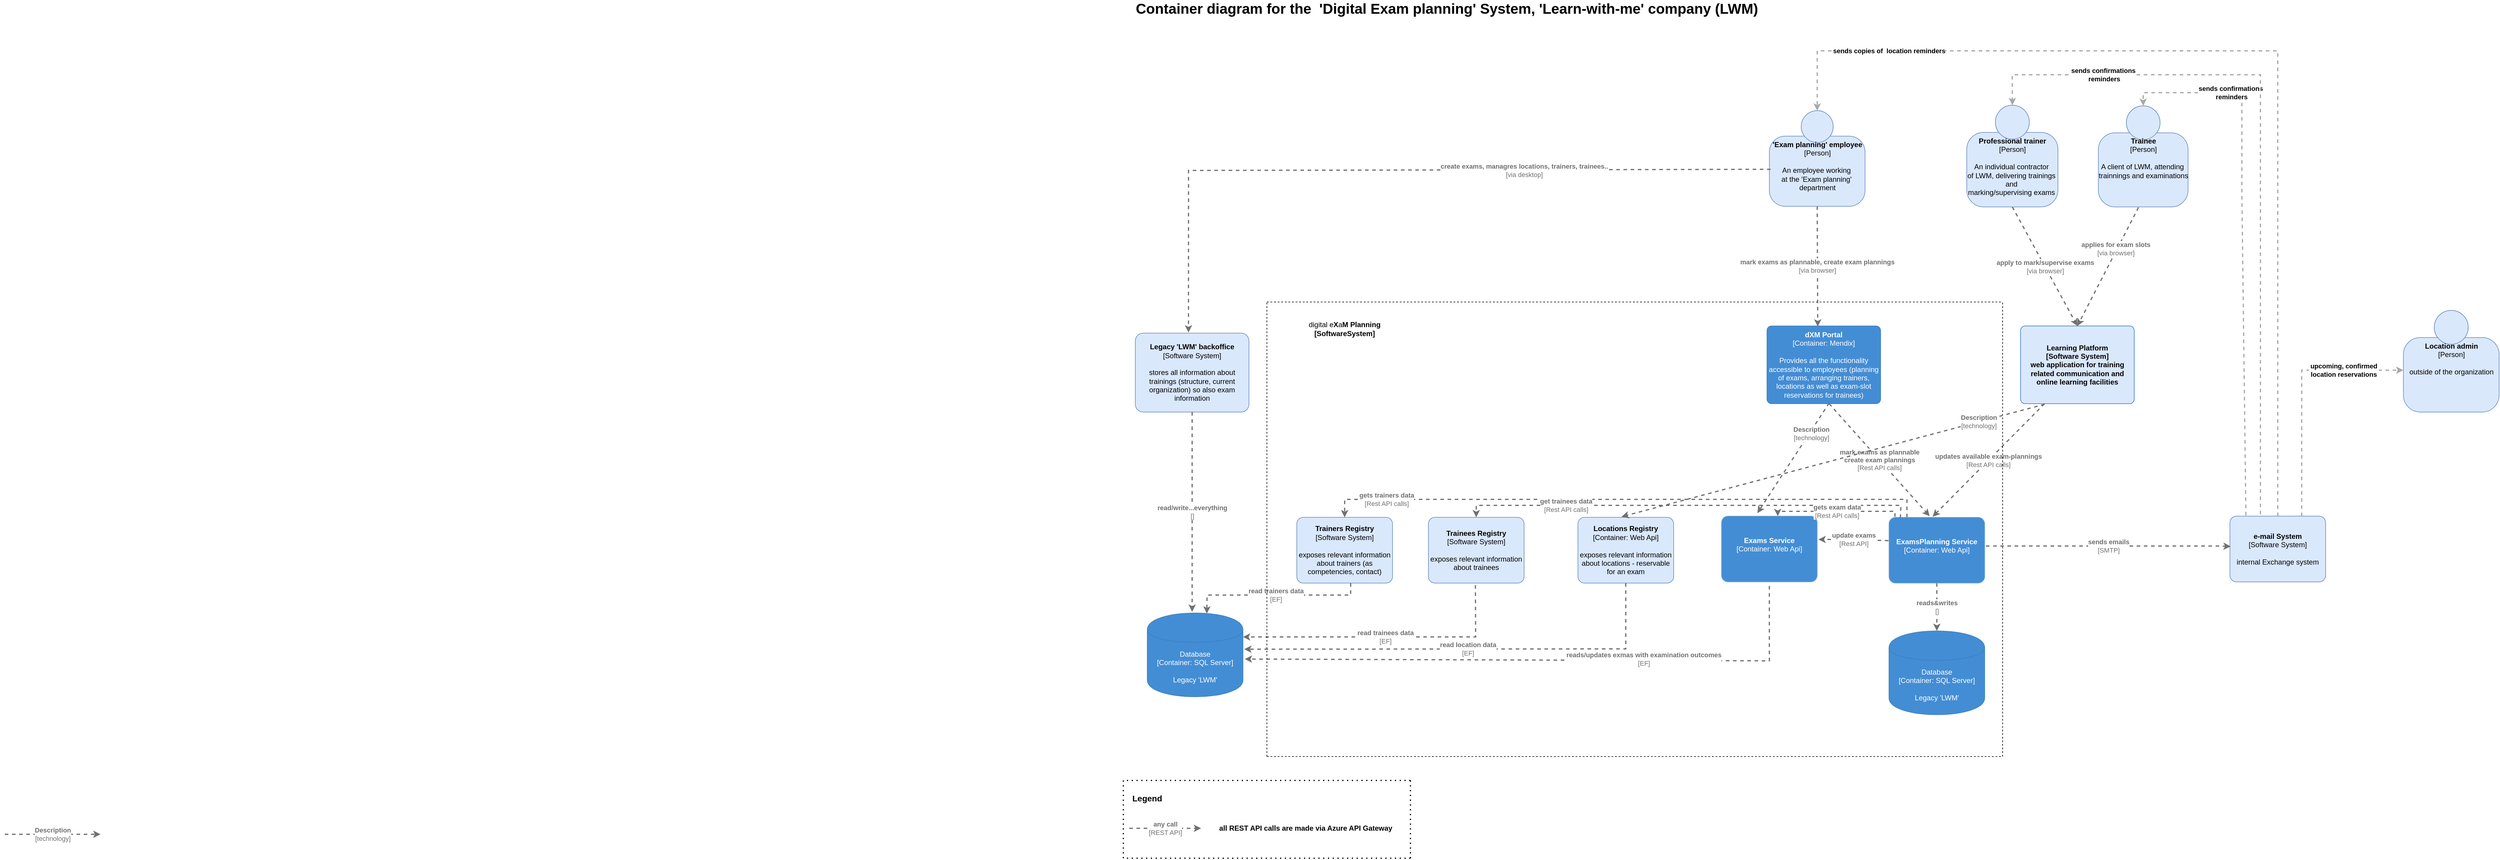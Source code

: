 <mxfile version="13.5.6" type="github">
  <diagram id="mx5xO8MXj_wtuOzBioYk" name="Page-1">
    <mxGraphModel dx="5557" dy="1965" grid="1" gridSize="10" guides="1" tooltips="1" connect="1" arrows="1" fold="1" page="1" pageScale="1" pageWidth="827" pageHeight="1169" math="0" shadow="0">
      <root>
        <mxCell id="0" />
        <mxCell id="1" parent="0" />
        <mxCell id="bMi5j8niDINSL1hWA75Q-1" value="&lt;b&gt;&#39;Exam planning&#39; employee&lt;/b&gt;&lt;div&gt;[Person]&lt;/div&gt;&lt;br&gt;&lt;div&gt;An employee working&amp;nbsp;&lt;/div&gt;&lt;div&gt;at the &#39;Exam planning&#39;&amp;nbsp;&lt;/div&gt;&lt;div&gt;department&lt;/div&gt;" style="html=1;dashed=0;whitespace=wrap;fillColor=#DAE8FC;strokeColor=#6C8EBF;shape=mxgraph.c4.person;align=center;points=[[0.5,0,0],[1,0.5,0],[1,0.75,0],[0.75,1,0],[0.5,1,0],[0.25,1,0],[0,0.75,0],[0,0.5,0]];verticalAlign=top;" parent="1" vertex="1">
          <mxGeometry x="-540" y="-960" width="160" height="160" as="geometry" />
        </mxCell>
        <mxCell id="KyEjvWDegDpbveLdocbA-1" value="&lt;b style=&quot;font-size: 24px&quot;&gt;&lt;font face=&quot;Helvetica&quot; style=&quot;font-size: 24px&quot;&gt;Container diagram for the&amp;nbsp; &#39;Digital Exam planning&#39; System, &lt;font style=&quot;font-size: 24px&quot;&gt;&#39;Learn-with-me&#39; company (LWM)&lt;/font&gt;&lt;/font&gt;&lt;/b&gt;" style="text;html=1;strokeColor=none;fillColor=none;align=center;verticalAlign=middle;whiteSpace=wrap;rounded=0;fontFamily=Verdana;" parent="1" vertex="1">
          <mxGeometry x="-1654" y="-1140" width="1150" height="20" as="geometry" />
        </mxCell>
        <mxCell id="KyEjvWDegDpbveLdocbA-2" value="&lt;b&gt;Professional trainer&lt;/b&gt;&lt;br&gt;&lt;div&gt;[Person]&lt;/div&gt;&lt;br&gt;&lt;div&gt;An individual contractor&amp;nbsp;&lt;/div&gt;&lt;div&gt;of LWM, delivering trainings&amp;nbsp;&lt;/div&gt;&lt;div&gt;and&amp;nbsp;&lt;/div&gt;&lt;div&gt;marking/supervising exams&amp;nbsp;&lt;br&gt;&lt;/div&gt;&lt;div&gt;&lt;br&gt;&lt;/div&gt;" style="html=1;dashed=0;whitespace=wrap;fillColor=#DAE8FC;strokeColor=#6C8EBF;shape=mxgraph.c4.person;align=center;points=[[0.5,0,0],[1,0.5,0],[1,0.75,0],[0.75,1,0],[0.5,1,0],[0.25,1,0],[0,0.75,0],[0,0.5,0]];verticalAlign=top;" parent="1" vertex="1">
          <mxGeometry x="-210" y="-969" width="152.5" height="170" as="geometry" />
        </mxCell>
        <mxCell id="KyEjvWDegDpbveLdocbA-3" value="&lt;div&gt;&lt;b&gt;Trainee&lt;/b&gt;&lt;/div&gt;&lt;div&gt;[Person]&lt;/div&gt;&lt;div&gt;&lt;br&gt;&lt;/div&gt;&lt;div&gt;A client of LWM, attending&amp;nbsp;&lt;/div&gt;&lt;div&gt;trainnings and examinations&lt;/div&gt;" style="html=1;dashed=0;whitespace=wrap;fillColor=#DAE8FC;strokeColor=#6C8EBF;shape=mxgraph.c4.person;align=center;points=[[0.5,0,0],[1,0.5,0],[1,0.75,0],[0.75,1,0],[0.5,1,0],[0.25,1,0],[0,0.75,0],[0,0.5,0]];verticalAlign=top;" parent="1" vertex="1">
          <mxGeometry x="10" y="-968" width="150" height="169" as="geometry" />
        </mxCell>
        <mxCell id="1jzdavhGLnp2UJtIogLx-1" value="&lt;b&gt;Legacy &#39;LWM&#39; backoffice&lt;/b&gt;&lt;div&gt;[Software System]&lt;/div&gt;&lt;br&gt;&lt;div&gt;stores all information about trainings (structure, current organization) so also exam information&lt;/div&gt;" style="rounded=1;whiteSpace=wrap;html=1;labelBackgroundColor=none;fillColor=#dae8fc;fontColor=#000000;align=center;arcSize=10;strokeColor=#6c8ebf;points=[[0.25,0,0],[0.5,0,0],[0.75,0,0],[1,0.25,0],[1,0.5,0],[1,0.75,0],[0.75,1,0],[0.5,1,0],[0.25,1,0],[0,0.75,0],[0,0.5,0],[0,0.25,0]];" parent="1" vertex="1">
          <mxGeometry x="-1600" y="-588" width="190" height="132" as="geometry" />
        </mxCell>
        <mxCell id="1jzdavhGLnp2UJtIogLx-2" value="&lt;b&gt;e-mail System&lt;/b&gt;&lt;div&gt;[Software System]&lt;/div&gt;&lt;br&gt;&lt;div&gt;internal Exchange system&lt;/div&gt;" style="rounded=1;whiteSpace=wrap;html=1;labelBackgroundColor=none;fillColor=#dae8fc;fontColor=#000000;align=center;arcSize=10;strokeColor=#6c8ebf;points=[[0.25,0,0],[0.5,0,0],[0.75,0,0],[1,0.25,0],[1,0.5,0],[1,0.75,0],[0.75,1,0],[0.5,1,0],[0.25,1,0],[0,0.75,0],[0,0.5,0],[0,0.25,0]];" parent="1" vertex="1">
          <mxGeometry x="230" y="-282" width="160" height="110.0" as="geometry" />
        </mxCell>
        <mxCell id="1jzdavhGLnp2UJtIogLx-5" value="&lt;b&gt;Trainers Registry&lt;/b&gt;&lt;br&gt;&lt;div&gt;[Software System]&lt;/div&gt;&lt;br&gt;&lt;div&gt;exposes relevant information about trainers (as competencies, contact)&lt;/div&gt;" style="rounded=1;whiteSpace=wrap;html=1;labelBackgroundColor=none;fillColor=#dae8fc;fontColor=#000000;align=center;arcSize=10;strokeColor=#6c8ebf;points=[[0.25,0,0],[0.5,0,0],[0.75,0,0],[1,0.25,0],[1,0.5,0],[1,0.75,0],[0.75,1,0],[0.5,1,0],[0.25,1,0],[0,0.75,0],[0,0.5,0],[0,0.25,0]];" parent="1" vertex="1">
          <mxGeometry x="-1330" y="-280" width="160" height="110.0" as="geometry" />
        </mxCell>
        <mxCell id="1jzdavhGLnp2UJtIogLx-6" value="&lt;b&gt;Trainees Registry&lt;/b&gt;&lt;br&gt;&lt;div&gt;[Software System]&lt;/div&gt;&lt;br&gt;&lt;div&gt;exposes relevant information about trainees&lt;/div&gt;" style="rounded=1;whiteSpace=wrap;html=1;labelBackgroundColor=none;fillColor=#dae8fc;fontColor=#000000;align=center;arcSize=10;strokeColor=#6c8ebf;points=[[0.25,0,0],[0.5,0,0],[0.75,0,0],[1,0.25,0],[1,0.5,0],[1,0.75,0],[0.75,1,0],[0.5,1,0],[0.25,1,0],[0,0.75,0],[0,0.5,0],[0,0.25,0]];" parent="1" vertex="1">
          <mxGeometry x="-1110" y="-280" width="160" height="110.0" as="geometry" />
        </mxCell>
        <mxCell id="1jzdavhGLnp2UJtIogLx-10" value="&lt;b&gt;Locations Registry&lt;/b&gt;&lt;br&gt;&lt;div&gt;[Container: Web Api]&lt;/div&gt;&lt;br&gt;&lt;div&gt;exposes relevant information about locations - reservable for an exam&lt;/div&gt;" style="rounded=1;whiteSpace=wrap;html=1;labelBackgroundColor=none;fillColor=#dae8fc;fontColor=#000000;align=center;arcSize=10;strokeColor=#6c8ebf;points=[[0.25,0,0],[0.5,0,0],[0.75,0,0],[1,0.25,0],[1,0.5,0],[1,0.75,0],[0.75,1,0],[0.5,1,0],[0.25,1,0],[0,0.75,0],[0,0.5,0],[0,0.25,0]];" parent="1" vertex="1">
          <mxGeometry x="-860" y="-280" width="160" height="110.0" as="geometry" />
        </mxCell>
        <mxCell id="1jzdavhGLnp2UJtIogLx-13" value="&lt;div style=&quot;text-align: left&quot;&gt;&lt;div style=&quot;text-align: center&quot;&gt;&lt;b&gt;sends confirmations&lt;/b&gt;&lt;/div&gt;&lt;div style=&quot;text-align: center&quot;&gt;&lt;b&gt;&amp;nbsp;reminders&lt;/b&gt;&lt;/div&gt;&lt;/div&gt;" style="edgeStyle=none;rounded=0;html=1;jettySize=auto;orthogonalLoop=1;strokeColor=#A8A8A8;strokeWidth=2;fontColor=#000000;jumpStyle=none;dashed=1;entryX=0.5;entryY=0;entryDx=0;entryDy=0;entryPerimeter=0;exitX=0.167;exitY=-0.012;exitDx=0;exitDy=0;exitPerimeter=0;" parent="1" source="1jzdavhGLnp2UJtIogLx-2" target="KyEjvWDegDpbveLdocbA-3" edge="1">
          <mxGeometry x="0.625" width="200" relative="1" as="geometry">
            <mxPoint x="240" y="-582" as="sourcePoint" />
            <mxPoint x="-20" y="-990" as="targetPoint" />
            <Array as="points">
              <mxPoint x="250" y="-820" />
              <mxPoint x="250" y="-990" />
              <mxPoint x="85" y="-990" />
            </Array>
            <mxPoint as="offset" />
          </mxGeometry>
        </mxCell>
        <mxCell id="1jzdavhGLnp2UJtIogLx-14" value="&lt;div style=&quot;text-align: left&quot;&gt;&lt;div style=&quot;text-align: center&quot;&gt;&lt;b&gt;sends confirmations&lt;/b&gt;&lt;/div&gt;&lt;div style=&quot;text-align: center&quot;&gt;&lt;b&gt;&amp;nbsp;reminders&lt;/b&gt;&lt;/div&gt;&lt;/div&gt;" style="edgeStyle=none;rounded=0;html=1;jettySize=auto;orthogonalLoop=1;strokeColor=#A8A8A8;strokeWidth=2;fontColor=#000000;jumpStyle=none;dashed=1;entryX=0.5;entryY=0;entryDx=0;entryDy=0;entryPerimeter=0;" parent="1" target="KyEjvWDegDpbveLdocbA-2" edge="1">
          <mxGeometry x="0.663" width="200" relative="1" as="geometry">
            <mxPoint x="281" y="-285" as="sourcePoint" />
            <mxPoint x="-184" y="-970" as="targetPoint" />
            <Array as="points">
              <mxPoint x="281" y="-920" />
              <mxPoint x="281" y="-1000" />
              <mxPoint x="281" y="-1020" />
              <mxPoint x="-134" y="-1020" />
            </Array>
            <mxPoint as="offset" />
          </mxGeometry>
        </mxCell>
        <mxCell id="1jzdavhGLnp2UJtIogLx-15" value="&lt;div style=&quot;text-align: left&quot;&gt;&lt;div style=&quot;text-align: center&quot;&gt;&lt;b&gt;sends copies of&amp;nbsp; location reminders&lt;/b&gt;&lt;/div&gt;&lt;/div&gt;" style="edgeStyle=none;rounded=0;html=1;jettySize=auto;orthogonalLoop=1;strokeColor=#A8A8A8;strokeWidth=2;fontColor=#000000;jumpStyle=none;dashed=1;entryX=0.5;entryY=0;entryDx=0;entryDy=0;entryPerimeter=0;exitX=0.5;exitY=0;exitDx=0;exitDy=0;exitPerimeter=0;" parent="1" source="1jzdavhGLnp2UJtIogLx-2" target="bMi5j8niDINSL1hWA75Q-1" edge="1">
          <mxGeometry x="0.733" width="200" relative="1" as="geometry">
            <mxPoint x="310" y="-580" as="sourcePoint" />
            <mxPoint x="-460" y="-1060" as="targetPoint" />
            <Array as="points">
              <mxPoint x="310" y="-1060" />
              <mxPoint x="-460" y="-1060" />
            </Array>
            <mxPoint as="offset" />
          </mxGeometry>
        </mxCell>
        <mxCell id="1jzdavhGLnp2UJtIogLx-16" value="&lt;div&gt;&lt;b&gt;Location admin&lt;/b&gt;&lt;/div&gt;&lt;div&gt;[Person]&lt;/div&gt;&lt;div&gt;&lt;br&gt;&lt;/div&gt;&lt;div&gt;outside of the organization&lt;/div&gt;" style="html=1;dashed=0;whitespace=wrap;fillColor=#DAE8FC;strokeColor=#6C8EBF;shape=mxgraph.c4.person;align=center;points=[[0.5,0,0],[1,0.5,0],[1,0.75,0],[0.75,1,0],[0.5,1,0],[0.25,1,0],[0,0.75,0],[0,0.5,0]];verticalAlign=top;" parent="1" vertex="1">
          <mxGeometry x="520" y="-626" width="160" height="170" as="geometry" />
        </mxCell>
        <mxCell id="1jzdavhGLnp2UJtIogLx-17" value="&lt;div style=&quot;text-align: left&quot;&gt;&lt;div style=&quot;text-align: center&quot;&gt;&lt;b&gt;upcoming, confirmed&lt;/b&gt;&lt;/div&gt;&lt;div style=&quot;text-align: center&quot;&gt;&lt;b&gt;&amp;nbsp;location reservations&amp;nbsp;&lt;/b&gt;&lt;/div&gt;&lt;/div&gt;" style="edgeStyle=none;rounded=0;html=1;jettySize=auto;orthogonalLoop=1;strokeColor=#A8A8A8;strokeWidth=2;fontColor=#000000;jumpStyle=none;dashed=1;entryX=0;entryY=0.588;entryDx=0;entryDy=0;entryPerimeter=0;exitX=0.75;exitY=0;exitDx=0;exitDy=0;exitPerimeter=0;" parent="1" source="1jzdavhGLnp2UJtIogLx-2" target="1jzdavhGLnp2UJtIogLx-16" edge="1">
          <mxGeometry x="0.179" y="-70" width="200" relative="1" as="geometry">
            <mxPoint x="330" y="-530" as="sourcePoint" />
            <mxPoint x="519" y="-260" as="targetPoint" />
            <Array as="points">
              <mxPoint x="350" y="-526" />
            </Array>
            <mxPoint x="70" y="-70" as="offset" />
          </mxGeometry>
        </mxCell>
        <object label="&lt;span&gt;&lt;b&gt;dXM Portal&lt;/b&gt;&lt;/span&gt;&lt;div&gt;[Container:&amp;nbsp;&lt;span&gt;Mendix&lt;/span&gt;&lt;span&gt;]&lt;/span&gt;&lt;/div&gt;&lt;div&gt;&lt;br&gt;&lt;/div&gt;&lt;div&gt;Provides all the functionality accessible to employees (planning of exams, arranging trainers, locations as well as exam-slot reservations for trainees)&lt;/div&gt;" placeholders="1" c4Name="name" c4Type="Container" c4Technology="technology" c4Description="Description" id="Go8YwYGk3AqesZHH6PMc-3">
          <mxCell style="rounded=1;whiteSpace=wrap;html=1;labelBackgroundColor=none;fillColor=#438dd5;fontColor=#ffffff;align=center;arcSize=6;strokeColor=#3c7fc0;" parent="1" vertex="1">
            <mxGeometry x="-544" y="-600" width="190" height="130" as="geometry" />
            <C4Container as="c4" />
          </mxCell>
        </object>
        <object label="&lt;b style=&quot;color: rgb(0 , 0 , 0)&quot;&gt;Learning Platform&lt;br&gt;[Software System]&lt;br&gt;web application for training related communication and online learning facilities&lt;/b&gt;" placeholders="1" c4Name="name" c4Type="Container" c4Technology="technology" c4Description="Description" id="Go8YwYGk3AqesZHH6PMc-7">
          <mxCell style="rounded=1;whiteSpace=wrap;html=1;labelBackgroundColor=none;fillColor=#DAE8FC;fontColor=#ffffff;align=center;arcSize=6;strokeColor=#3c7fc0;" parent="1" vertex="1">
            <mxGeometry x="-120" y="-600" width="190" height="130" as="geometry" />
            <C4Container as="c4" />
          </mxCell>
        </object>
        <object placeholders="1" c4Name="Exams Service" c4Type="Container" c4Technology="Web Api" c4Description="" label="&lt;b&gt;%c4Name%&lt;/b&gt;&lt;div&gt;[%c4Type%: %c4Technology%]&lt;/div&gt;&lt;br&gt;&lt;div&gt;%c4Description%&lt;/div&gt;" id="Go8YwYGk3AqesZHH6PMc-13">
          <mxCell style="rounded=1;whiteSpace=wrap;html=1;labelBackgroundColor=none;fillColor=#438DD5;fontColor=#ffffff;align=center;arcSize=10;strokeColor=#78A8D8;metaEdit=1;metaData={&quot;c4Type&quot;:{&quot;editable&quot;:false}};points=[[0.25,0,0],[0.5,0,0],[0.75,0,0],[1,0.25,0],[1,0.5,0],[1,0.75,0],[0.75,1,0],[0.5,1,0],[0.25,1,0],[0,0.75,0],[0,0.5,0],[0,0.25,0]];" parent="1" vertex="1">
            <mxGeometry x="-620" y="-282" width="160" height="110.0" as="geometry" />
          </mxCell>
        </object>
        <object placeholders="1" c4Type="Database" c4Technology="SQL Server" c4Description="Legacy &#39;LWM&#39; " label="%c4Type%&lt;div&gt;[Container:&amp;nbsp;%c4Technology%]&lt;/div&gt;&lt;br&gt;&lt;div&gt;%c4Description%&lt;/div&gt;" id="Go8YwYGk3AqesZHH6PMc-14">
          <mxCell style="shape=cylinder;whiteSpace=wrap;html=1;boundedLbl=1;rounded=0;labelBackgroundColor=none;fillColor=#438DD5;fontSize=12;fontColor=#ffffff;align=center;strokeColor=#3C7FC0;metaEdit=1;points=[[0.5,0,0],[1,0.25,0],[1,0.5,0],[1,0.75,0],[0.5,1,0],[0,0.75,0],[0,0.5,0],[0,0.25,0]];metaData={&quot;c4Type&quot;:{&quot;editable&quot;:false}};" parent="1" vertex="1">
            <mxGeometry x="-1580" y="-120" width="160" height="140" as="geometry" />
          </mxCell>
        </object>
        <object placeholders="1" c4Type="Relationship" c4Technology="" c4Description="reads&amp;writes" label="&lt;div style=&quot;text-align: left&quot;&gt;&lt;div style=&quot;text-align: center&quot;&gt;&lt;b&gt;%c4Description%&lt;/b&gt;&lt;/div&gt;&lt;div style=&quot;text-align: center&quot;&gt;[%c4Technology%]&lt;/div&gt;&lt;/div&gt;" id="Go8YwYGk3AqesZHH6PMc-16">
          <mxCell style="edgeStyle=none;rounded=0;html=1;jettySize=auto;orthogonalLoop=1;strokeColor=#707070;strokeWidth=2;fontColor=#707070;jumpStyle=none;dashed=1;metaEdit=1;metaData={&quot;c4Type&quot;:{&quot;editable&quot;:false}};" parent="1" target="Go8YwYGk3AqesZHH6PMc-20" edge="1">
            <mxGeometry width="160" relative="1" as="geometry">
              <mxPoint x="-260" y="-170" as="sourcePoint" />
              <mxPoint x="-370" y="-94.737" as="targetPoint" />
            </mxGeometry>
          </mxCell>
        </object>
        <object placeholders="1" c4Type="Relationship" c4Technology="EF" c4Description="reads/updates exmas with examination outcomes" label="&lt;div style=&quot;text-align: left&quot;&gt;&lt;div style=&quot;text-align: center&quot;&gt;&lt;b&gt;%c4Description%&lt;/b&gt;&lt;/div&gt;&lt;div style=&quot;text-align: center&quot;&gt;[%c4Technology%]&lt;/div&gt;&lt;/div&gt;" id="Go8YwYGk3AqesZHH6PMc-17">
          <mxCell style="edgeStyle=none;rounded=0;html=1;jettySize=auto;orthogonalLoop=1;strokeColor=#707070;strokeWidth=2;fontColor=#707070;jumpStyle=none;dashed=1;metaEdit=1;metaData={&quot;c4Type&quot;:{&quot;editable&quot;:false}};entryX=1.019;entryY=0.55;entryDx=0;entryDy=0;entryPerimeter=0;" parent="1" target="Go8YwYGk3AqesZHH6PMc-14" edge="1">
            <mxGeometry x="-0.331" y="-2" width="160" relative="1" as="geometry">
              <mxPoint x="-540" y="-165.26" as="sourcePoint" />
              <mxPoint x="-650" y="-89.997" as="targetPoint" />
              <Array as="points">
                <mxPoint x="-540" y="-40" />
              </Array>
              <mxPoint as="offset" />
            </mxGeometry>
          </mxCell>
        </object>
        <object placeholders="1" c4Name="ExamsPlanning Service" c4Type="Container" c4Technology="Web Api" c4Description="" label="&lt;b&gt;%c4Name%&lt;/b&gt;&lt;div&gt;[%c4Type%: %c4Technology%]&lt;/div&gt;&lt;br&gt;&lt;div&gt;%c4Description%&lt;/div&gt;" id="Go8YwYGk3AqesZHH6PMc-19">
          <mxCell style="rounded=1;whiteSpace=wrap;html=1;labelBackgroundColor=none;fillColor=#438DD5;fontColor=#ffffff;align=center;arcSize=10;strokeColor=#78A8D8;metaEdit=1;metaData={&quot;c4Type&quot;:{&quot;editable&quot;:false}};points=[[0.25,0,0],[0.5,0,0],[0.75,0,0],[1,0.25,0],[1,0.5,0],[1,0.75,0],[0.75,1,0],[0.5,1,0],[0.25,1,0],[0,0.75,0],[0,0.5,0],[0,0.25,0]];" parent="1" vertex="1">
            <mxGeometry x="-340" y="-280" width="160" height="110.0" as="geometry" />
          </mxCell>
        </object>
        <object placeholders="1" c4Type="Database" c4Technology="SQL Server" c4Description="Legacy &#39;LWM&#39; " label="%c4Type%&lt;div&gt;[Container:&amp;nbsp;%c4Technology%]&lt;/div&gt;&lt;br&gt;&lt;div&gt;%c4Description%&lt;/div&gt;" id="Go8YwYGk3AqesZHH6PMc-20">
          <mxCell style="shape=cylinder;whiteSpace=wrap;html=1;boundedLbl=1;rounded=0;labelBackgroundColor=none;fillColor=#438DD5;fontSize=12;fontColor=#ffffff;align=center;strokeColor=#3C7FC0;metaEdit=1;points=[[0.5,0,0],[1,0.25,0],[1,0.5,0],[1,0.75,0],[0.5,1,0],[0,0.75,0],[0,0.5,0],[0,0.25,0]];metaData={&quot;c4Type&quot;:{&quot;editable&quot;:false}};" parent="1" vertex="1">
            <mxGeometry x="-340" y="-90" width="160" height="140" as="geometry" />
          </mxCell>
        </object>
        <object placeholders="1" c4Type="Relationship" c4Technology="via browser" c4Description="apply to mark/supervise exams" label="&lt;div style=&quot;text-align: left&quot;&gt;&lt;div style=&quot;text-align: center&quot;&gt;&lt;b&gt;%c4Description%&lt;/b&gt;&lt;/div&gt;&lt;div style=&quot;text-align: center&quot;&gt;[%c4Technology%]&lt;/div&gt;&lt;/div&gt;" id="Go8YwYGk3AqesZHH6PMc-21">
          <mxCell style="edgeStyle=none;rounded=0;html=1;entryX=0.5;entryY=0;jettySize=auto;orthogonalLoop=1;strokeColor=#707070;strokeWidth=2;fontColor=#707070;jumpStyle=none;dashed=1;metaEdit=1;metaData={&quot;c4Type&quot;:{&quot;editable&quot;:false}};exitX=0.5;exitY=1;exitDx=0;exitDy=0;exitPerimeter=0;entryDx=0;entryDy=0;" parent="1" source="KyEjvWDegDpbveLdocbA-2" target="Go8YwYGk3AqesZHH6PMc-7" edge="1">
            <mxGeometry width="160" relative="1" as="geometry">
              <mxPoint x="-330" y="-680" as="sourcePoint" />
              <mxPoint x="-170" y="-680" as="targetPoint" />
            </mxGeometry>
          </mxCell>
        </object>
        <object placeholders="1" c4Type="Relationship" c4Technology="via browser" c4Description="applies for exam slots" label="&lt;div style=&quot;text-align: left&quot;&gt;&lt;div style=&quot;text-align: center&quot;&gt;&lt;b&gt;%c4Description%&lt;/b&gt;&lt;/div&gt;&lt;div style=&quot;text-align: center&quot;&gt;[%c4Technology%]&lt;/div&gt;&lt;/div&gt;" id="Go8YwYGk3AqesZHH6PMc-22">
          <mxCell style="edgeStyle=none;rounded=0;html=1;entryX=0.5;entryY=0;jettySize=auto;orthogonalLoop=1;strokeColor=#707070;strokeWidth=2;fontColor=#707070;jumpStyle=none;dashed=1;metaEdit=1;metaData={&quot;c4Type&quot;:{&quot;editable&quot;:false}};exitX=0.447;exitY=1.006;exitDx=0;exitDy=0;exitPerimeter=0;entryDx=0;entryDy=0;" parent="1" source="KyEjvWDegDpbveLdocbA-3" target="Go8YwYGk3AqesZHH6PMc-7" edge="1">
            <mxGeometry x="-0.3" y="-1" width="160" relative="1" as="geometry">
              <mxPoint x="-40" y="-710" as="sourcePoint" />
              <mxPoint x="120" y="-710" as="targetPoint" />
              <mxPoint x="-1" as="offset" />
            </mxGeometry>
          </mxCell>
        </object>
        <object placeholders="1" c4Type="Relationship" c4Technology="SMTP" c4Description="sends emails" label="&lt;div style=&quot;text-align: left&quot;&gt;&lt;div style=&quot;text-align: center&quot;&gt;&lt;b&gt;%c4Description%&lt;/b&gt;&lt;/div&gt;&lt;div style=&quot;text-align: center&quot;&gt;[%c4Technology%]&lt;/div&gt;&lt;/div&gt;" id="Go8YwYGk3AqesZHH6PMc-24">
          <mxCell style="edgeStyle=none;rounded=0;html=1;entryX=0.008;entryY=0.461;jettySize=auto;orthogonalLoop=1;strokeColor=#707070;strokeWidth=2;fontColor=#707070;jumpStyle=none;dashed=1;metaEdit=1;metaData={&quot;c4Type&quot;:{&quot;editable&quot;:false}};entryDx=0;entryDy=0;entryPerimeter=0;exitX=1.013;exitY=0.436;exitDx=0;exitDy=0;exitPerimeter=0;" parent="1" source="Go8YwYGk3AqesZHH6PMc-19" target="1jzdavhGLnp2UJtIogLx-2" edge="1">
            <mxGeometry width="160" relative="1" as="geometry">
              <mxPoint x="-210" y="-320" as="sourcePoint" />
              <mxPoint x="-50" y="-320" as="targetPoint" />
              <Array as="points">
                <mxPoint x="110" y="-232" />
                <mxPoint x="140" y="-232" />
                <mxPoint x="170" y="-232" />
                <mxPoint x="210" y="-232" />
              </Array>
            </mxGeometry>
          </mxCell>
        </object>
        <object placeholders="1" c4Type="Relationship" c4Technology="Rest API calls" c4Description="updates available exam-plannings" label="&lt;div style=&quot;text-align: left&quot;&gt;&lt;div style=&quot;text-align: center&quot;&gt;&lt;b&gt;%c4Description%&lt;/b&gt;&lt;/div&gt;&lt;div style=&quot;text-align: center&quot;&gt;[%c4Technology%]&lt;/div&gt;&lt;/div&gt;" id="Go8YwYGk3AqesZHH6PMc-25">
          <mxCell style="edgeStyle=none;rounded=0;html=1;entryX=0.456;entryY=-0.009;jettySize=auto;orthogonalLoop=1;strokeColor=#707070;strokeWidth=2;fontColor=#707070;jumpStyle=none;dashed=1;metaEdit=1;metaData={&quot;c4Type&quot;:{&quot;editable&quot;:false}};entryDx=0;entryDy=0;entryPerimeter=0;" parent="1" target="Go8YwYGk3AqesZHH6PMc-19" edge="1">
            <mxGeometry width="160" relative="1" as="geometry">
              <mxPoint x="-80" y="-470" as="sourcePoint" />
              <mxPoint x="80" y="-470" as="targetPoint" />
            </mxGeometry>
          </mxCell>
        </object>
        <object placeholders="1" c4Type="Relationship" c4Technology="Rest API calls" c4Description="mark exams as plannable&#xa;create exam plannings " label="&lt;div style=&quot;text-align: left&quot;&gt;&lt;div style=&quot;text-align: center&quot;&gt;&lt;b&gt;%c4Description%&lt;/b&gt;&lt;/div&gt;&lt;div style=&quot;text-align: center&quot;&gt;[%c4Technology%]&lt;/div&gt;&lt;/div&gt;" id="Go8YwYGk3AqesZHH6PMc-26">
          <mxCell style="edgeStyle=none;rounded=0;html=1;jettySize=auto;orthogonalLoop=1;strokeColor=#707070;strokeWidth=2;fontColor=#707070;jumpStyle=none;dashed=1;metaEdit=1;metaData={&quot;c4Type&quot;:{&quot;editable&quot;:false}};entryX=0.425;entryY=-0.018;entryDx=0;entryDy=0;entryPerimeter=0;exitX=0.547;exitY=1;exitDx=0;exitDy=0;exitPerimeter=0;" parent="1" source="Go8YwYGk3AqesZHH6PMc-3" target="Go8YwYGk3AqesZHH6PMc-19" edge="1">
            <mxGeometry width="160" relative="1" as="geometry">
              <mxPoint x="-445" y="-470" as="sourcePoint" />
              <mxPoint x="-445" y="-310" as="targetPoint" />
              <Array as="points" />
            </mxGeometry>
          </mxCell>
        </object>
        <object placeholders="1" c4Type="Relationship" c4Technology="Rest API" c4Description="update exams " label="&lt;div style=&quot;text-align: left&quot;&gt;&lt;div style=&quot;text-align: center&quot;&gt;&lt;b&gt;%c4Description%&lt;/b&gt;&lt;/div&gt;&lt;div style=&quot;text-align: center&quot;&gt;[%c4Technology%]&lt;/div&gt;&lt;/div&gt;" id="Go8YwYGk3AqesZHH6PMc-32">
          <mxCell style="edgeStyle=none;rounded=0;html=1;entryX=1.013;entryY=0.355;jettySize=auto;orthogonalLoop=1;strokeColor=#707070;strokeWidth=2;fontColor=#707070;jumpStyle=none;dashed=1;metaEdit=1;metaData={&quot;c4Type&quot;:{&quot;editable&quot;:false}};exitX=-0.006;exitY=0.355;exitDx=0;exitDy=0;exitPerimeter=0;entryDx=0;entryDy=0;entryPerimeter=0;" parent="1" source="Go8YwYGk3AqesZHH6PMc-19" target="Go8YwYGk3AqesZHH6PMc-13" edge="1">
            <mxGeometry width="160" relative="1" as="geometry">
              <mxPoint x="-1070" y="-430" as="sourcePoint" />
              <mxPoint x="-910" y="-430" as="targetPoint" />
              <Array as="points">
                <mxPoint x="-410" y="-243" />
              </Array>
            </mxGeometry>
          </mxCell>
        </object>
        <object placeholders="1" c4Type="Relationship" c4Technology="Rest API calls" c4Description="gets trainers data" label="&lt;div style=&quot;text-align: left&quot;&gt;&lt;div style=&quot;text-align: center&quot;&gt;&lt;b&gt;%c4Description%&lt;/b&gt;&lt;/div&gt;&lt;div style=&quot;text-align: center&quot;&gt;[%c4Technology%]&lt;/div&gt;&lt;/div&gt;" id="Go8YwYGk3AqesZHH6PMc-34">
          <mxCell style="edgeStyle=none;rounded=0;html=1;jettySize=auto;orthogonalLoop=1;strokeColor=#707070;strokeWidth=2;fontColor=#707070;jumpStyle=none;dashed=1;metaEdit=1;metaData={&quot;c4Type&quot;:{&quot;editable&quot;:false}};exitX=0.188;exitY=0;exitDx=0;exitDy=0;exitPerimeter=0;entryX=0.5;entryY=0;entryDx=0;entryDy=0;entryPerimeter=0;" parent="1" source="Go8YwYGk3AqesZHH6PMc-19" target="1jzdavhGLnp2UJtIogLx-5" edge="1">
            <mxGeometry x="0.8" width="160" relative="1" as="geometry">
              <mxPoint x="-980" y="-410" as="sourcePoint" />
              <mxPoint x="-1240" y="-310" as="targetPoint" />
              <Array as="points">
                <mxPoint x="-310" y="-310" />
                <mxPoint x="-1250" y="-310" />
              </Array>
              <mxPoint as="offset" />
            </mxGeometry>
          </mxCell>
        </object>
        <object placeholders="1" c4Type="Relationship" c4Technology="Rest API calls" c4Description="get trainees data" label="&lt;div style=&quot;text-align: left&quot;&gt;&lt;div style=&quot;text-align: center&quot;&gt;&lt;b&gt;%c4Description%&lt;/b&gt;&lt;/div&gt;&lt;div style=&quot;text-align: center&quot;&gt;[%c4Technology%]&lt;/div&gt;&lt;/div&gt;" id="Go8YwYGk3AqesZHH6PMc-35">
          <mxCell style="edgeStyle=none;rounded=0;html=1;jettySize=auto;orthogonalLoop=1;strokeColor=#707070;strokeWidth=2;fontColor=#707070;jumpStyle=none;dashed=1;metaEdit=1;metaData={&quot;c4Type&quot;:{&quot;editable&quot;:false}};exitX=0.119;exitY=0.009;exitDx=0;exitDy=0;exitPerimeter=0;" parent="1" source="Go8YwYGk3AqesZHH6PMc-19" target="1jzdavhGLnp2UJtIogLx-6" edge="1">
            <mxGeometry x="0.547" width="160" relative="1" as="geometry">
              <mxPoint x="-540" y="-330" as="sourcePoint" />
              <mxPoint x="-1020" y="-310" as="targetPoint" />
              <Array as="points">
                <mxPoint x="-320" y="-300" />
                <mxPoint x="-1030" y="-300" />
              </Array>
              <mxPoint as="offset" />
            </mxGeometry>
          </mxCell>
        </object>
        <object placeholders="1" c4Type="Relationship" c4Technology="Rest API calls" c4Description="gets exam data" label="&lt;div style=&quot;text-align: left&quot;&gt;&lt;div style=&quot;text-align: center&quot;&gt;&lt;b&gt;%c4Description%&lt;/b&gt;&lt;/div&gt;&lt;div style=&quot;text-align: center&quot;&gt;[%c4Technology%]&lt;/div&gt;&lt;/div&gt;" id="Go8YwYGk3AqesZHH6PMc-39">
          <mxCell style="edgeStyle=none;rounded=0;html=1;jettySize=auto;orthogonalLoop=1;strokeColor=#707070;strokeWidth=2;fontColor=#707070;jumpStyle=none;dashed=1;metaEdit=1;metaData={&quot;c4Type&quot;:{&quot;editable&quot;:false}};entryX=0.588;entryY=0;entryDx=0;entryDy=0;entryPerimeter=0;" parent="1" target="Go8YwYGk3AqesZHH6PMc-13" edge="1">
            <mxGeometry width="160" relative="1" as="geometry">
              <mxPoint x="-330" y="-281" as="sourcePoint" />
              <mxPoint x="-522" y="-290" as="targetPoint" />
              <Array as="points">
                <mxPoint x="-330" y="-290" />
                <mxPoint x="-526" y="-290" />
              </Array>
            </mxGeometry>
          </mxCell>
        </object>
        <object placeholders="1" c4Type="Relationship" c4Technology="via desktop" c4Description="create exams, managres locations, trainers, trainees.." label="&lt;div style=&quot;text-align: left&quot;&gt;&lt;div style=&quot;text-align: center&quot;&gt;&lt;b&gt;%c4Description%&lt;/b&gt;&lt;/div&gt;&lt;div style=&quot;text-align: center&quot;&gt;[%c4Technology%]&lt;/div&gt;&lt;/div&gt;" id="Go8YwYGk3AqesZHH6PMc-41">
          <mxCell style="edgeStyle=none;rounded=0;html=1;jettySize=auto;orthogonalLoop=1;strokeColor=#707070;strokeWidth=2;fontColor=#707070;jumpStyle=none;dashed=1;metaEdit=1;metaData={&quot;c4Type&quot;:{&quot;editable&quot;:false}};exitX=0.013;exitY=0.613;exitDx=0;exitDy=0;exitPerimeter=0;entryX=0.468;entryY=-0.008;entryDx=0;entryDy=0;entryPerimeter=0;" parent="1" source="bMi5j8niDINSL1hWA75Q-1" target="1jzdavhGLnp2UJtIogLx-1" edge="1">
            <mxGeometry x="-0.338" y="1" width="160" relative="1" as="geometry">
              <mxPoint x="-1510" y="-670" as="sourcePoint" />
              <mxPoint x="-1530" y="-870" as="targetPoint" />
              <Array as="points">
                <mxPoint x="-1511" y="-860" />
              </Array>
              <mxPoint as="offset" />
            </mxGeometry>
          </mxCell>
        </object>
        <object placeholders="1" c4Type="Relationship" c4Technology="EF" c4Description="read trainers data" label="&lt;div style=&quot;text-align: left&quot;&gt;&lt;div style=&quot;text-align: center&quot;&gt;&lt;b&gt;%c4Description%&lt;/b&gt;&lt;/div&gt;&lt;div style=&quot;text-align: center&quot;&gt;[%c4Technology%]&lt;/div&gt;&lt;/div&gt;" id="Go8YwYGk3AqesZHH6PMc-42">
          <mxCell style="edgeStyle=none;rounded=0;html=1;jettySize=auto;orthogonalLoop=1;strokeColor=#707070;strokeWidth=2;fontColor=#707070;jumpStyle=none;dashed=1;metaEdit=1;metaData={&quot;c4Type&quot;:{&quot;editable&quot;:false}};exitX=0.563;exitY=1;exitDx=0;exitDy=0;exitPerimeter=0;entryX=0.622;entryY=0.007;entryDx=0;entryDy=0;entryPerimeter=0;" parent="1" source="1jzdavhGLnp2UJtIogLx-5" target="Go8YwYGk3AqesZHH6PMc-14" edge="1">
            <mxGeometry width="160" relative="1" as="geometry">
              <mxPoint x="-1270" y="-150" as="sourcePoint" />
              <mxPoint x="-1465" y="-117" as="targetPoint" />
              <Array as="points">
                <mxPoint x="-1240" y="-150" />
                <mxPoint x="-1480" y="-150" />
              </Array>
            </mxGeometry>
          </mxCell>
        </object>
        <object placeholders="1" c4Type="Relationship" c4Technology="EF" c4Description="read trainees data" label="&lt;div style=&quot;text-align: left&quot;&gt;&lt;div style=&quot;text-align: center&quot;&gt;&lt;b&gt;%c4Description%&lt;/b&gt;&lt;/div&gt;&lt;div style=&quot;text-align: center&quot;&gt;[%c4Technology%]&lt;/div&gt;&lt;/div&gt;" id="Go8YwYGk3AqesZHH6PMc-43">
          <mxCell style="edgeStyle=none;rounded=0;html=1;jettySize=auto;orthogonalLoop=1;strokeColor=#707070;strokeWidth=2;fontColor=#707070;jumpStyle=none;dashed=1;metaEdit=1;metaData={&quot;c4Type&quot;:{&quot;editable&quot;:false}};exitX=0.491;exitY=1.032;exitDx=0;exitDy=0;exitPerimeter=0;entryX=1;entryY=0.286;entryDx=0;entryDy=0;entryPerimeter=0;" parent="1" source="1jzdavhGLnp2UJtIogLx-6" target="Go8YwYGk3AqesZHH6PMc-14" edge="1">
            <mxGeometry width="160" relative="1" as="geometry">
              <mxPoint x="-1210" y="-110" as="sourcePoint" />
              <mxPoint x="-1050" y="-110" as="targetPoint" />
              <Array as="points">
                <mxPoint x="-1031" y="-80" />
              </Array>
            </mxGeometry>
          </mxCell>
        </object>
        <object placeholders="1" c4Type="Relationship" c4Technology="EF" c4Description="read location data" label="&lt;div style=&quot;text-align: left&quot;&gt;&lt;div style=&quot;text-align: center&quot;&gt;&lt;b&gt;%c4Description%&lt;/b&gt;&lt;/div&gt;&lt;div style=&quot;text-align: center&quot;&gt;[%c4Technology%]&lt;/div&gt;&lt;/div&gt;" id="Go8YwYGk3AqesZHH6PMc-44">
          <mxCell style="edgeStyle=none;rounded=0;html=1;jettySize=auto;orthogonalLoop=1;strokeColor=#707070;strokeWidth=2;fontColor=#707070;jumpStyle=none;dashed=1;metaEdit=1;metaData={&quot;c4Type&quot;:{&quot;editable&quot;:false}};exitX=0.5;exitY=1;exitDx=0;exitDy=0;exitPerimeter=0;entryX=1.013;entryY=0.432;entryDx=0;entryDy=0;entryPerimeter=0;" parent="1" source="1jzdavhGLnp2UJtIogLx-10" target="Go8YwYGk3AqesZHH6PMc-14" edge="1">
            <mxGeometry width="160" relative="1" as="geometry">
              <mxPoint x="-860" y="-120" as="sourcePoint" />
              <mxPoint x="-1020" y="-70" as="targetPoint" />
              <Array as="points">
                <mxPoint x="-780" y="-60" />
              </Array>
            </mxGeometry>
          </mxCell>
        </object>
        <object placeholders="1" c4Type="Relationship" c4Technology="" c4Description="read/write...everything" label="&lt;div style=&quot;text-align: left&quot;&gt;&lt;div style=&quot;text-align: center&quot;&gt;&lt;b&gt;%c4Description%&lt;/b&gt;&lt;/div&gt;&lt;div style=&quot;text-align: center&quot;&gt;[%c4Technology%]&lt;/div&gt;&lt;/div&gt;" id="Go8YwYGk3AqesZHH6PMc-45">
          <mxCell style="edgeStyle=none;rounded=0;html=1;jettySize=auto;orthogonalLoop=1;strokeColor=#707070;strokeWidth=2;fontColor=#707070;jumpStyle=none;dashed=1;metaEdit=1;metaData={&quot;c4Type&quot;:{&quot;editable&quot;:false}};exitX=0.5;exitY=1;exitDx=0;exitDy=0;exitPerimeter=0;" parent="1" source="1jzdavhGLnp2UJtIogLx-1" edge="1">
            <mxGeometry width="160" relative="1" as="geometry">
              <mxPoint x="-1520" y="-460" as="sourcePoint" />
              <mxPoint x="-1505" y="-122" as="targetPoint" />
            </mxGeometry>
          </mxCell>
        </object>
        <mxCell id="Go8YwYGk3AqesZHH6PMc-46" value="" style="endArrow=none;dashed=1;html=1;" parent="1" edge="1">
          <mxGeometry width="50" height="50" relative="1" as="geometry">
            <mxPoint x="-1380" y="120" as="sourcePoint" />
            <mxPoint x="-1380" y="-640" as="targetPoint" />
          </mxGeometry>
        </mxCell>
        <mxCell id="Go8YwYGk3AqesZHH6PMc-47" value="" style="endArrow=none;dashed=1;html=1;" parent="1" edge="1">
          <mxGeometry width="50" height="50" relative="1" as="geometry">
            <mxPoint x="-1380" y="120" as="sourcePoint" />
            <mxPoint x="-150" y="120" as="targetPoint" />
          </mxGeometry>
        </mxCell>
        <mxCell id="Go8YwYGk3AqesZHH6PMc-49" value="" style="endArrow=none;dashed=1;html=1;" parent="1" edge="1">
          <mxGeometry width="50" height="50" relative="1" as="geometry">
            <mxPoint x="-150" y="120" as="sourcePoint" />
            <mxPoint x="-150" y="-640" as="targetPoint" />
          </mxGeometry>
        </mxCell>
        <mxCell id="Go8YwYGk3AqesZHH6PMc-50" value="" style="endArrow=none;dashed=1;html=1;" parent="1" edge="1">
          <mxGeometry width="50" height="50" relative="1" as="geometry">
            <mxPoint x="-1380" y="-640" as="sourcePoint" />
            <mxPoint x="-150" y="-640" as="targetPoint" />
          </mxGeometry>
        </mxCell>
        <mxCell id="Go8YwYGk3AqesZHH6PMc-51" value="digital e&lt;b&gt;X&lt;/b&gt;a&lt;b&gt;M&lt;/b&gt; &lt;b&gt;Planning&lt;br&gt;[SoftwareSystem]&lt;br&gt;&lt;/b&gt;" style="text;html=1;strokeColor=none;fillColor=none;align=center;verticalAlign=middle;whiteSpace=wrap;rounded=0;" parent="1" vertex="1">
          <mxGeometry x="-1320" y="-620" width="140" height="50" as="geometry" />
        </mxCell>
        <object placeholders="1" c4Type="Relationship" c4Technology="via browser" c4Description="mark exams as plannable, create exam plannings" label="&lt;div style=&quot;text-align: left&quot;&gt;&lt;div style=&quot;text-align: center&quot;&gt;&lt;b&gt;%c4Description%&lt;/b&gt;&lt;/div&gt;&lt;div style=&quot;text-align: center&quot;&gt;[%c4Technology%]&lt;/div&gt;&lt;/div&gt;" id="Go8YwYGk3AqesZHH6PMc-52">
          <mxCell style="edgeStyle=none;rounded=0;html=1;entryX=0.447;entryY=0.008;jettySize=auto;orthogonalLoop=1;strokeColor=#707070;strokeWidth=2;fontColor=#707070;jumpStyle=none;dashed=1;metaEdit=1;metaData={&quot;c4Type&quot;:{&quot;editable&quot;:false}};entryDx=0;entryDy=0;exitX=0.5;exitY=1;exitDx=0;exitDy=0;exitPerimeter=0;entryPerimeter=0;" parent="1" source="bMi5j8niDINSL1hWA75Q-1" target="Go8YwYGk3AqesZHH6PMc-3" edge="1">
            <mxGeometry width="160" relative="1" as="geometry">
              <mxPoint x="-470" y="-800" as="sourcePoint" />
              <mxPoint x="-310" y="-800" as="targetPoint" />
            </mxGeometry>
          </mxCell>
        </object>
        <mxCell id="CscInth7BHx8kABMzDn7-1" value="" style="endArrow=none;dashed=1;html=1;dashPattern=1 3;strokeWidth=2;" edge="1" parent="1">
          <mxGeometry width="50" height="50" relative="1" as="geometry">
            <mxPoint x="-1620" y="290" as="sourcePoint" />
            <mxPoint x="-1620" y="160" as="targetPoint" />
          </mxGeometry>
        </mxCell>
        <mxCell id="CscInth7BHx8kABMzDn7-2" value="" style="endArrow=none;dashed=1;html=1;dashPattern=1 3;strokeWidth=2;" edge="1" parent="1">
          <mxGeometry width="50" height="50" relative="1" as="geometry">
            <mxPoint x="-1140" y="160" as="sourcePoint" />
            <mxPoint x="-1620" y="160" as="targetPoint" />
          </mxGeometry>
        </mxCell>
        <object label="&lt;div style=&quot;text-align: left&quot;&gt;&lt;div style=&quot;text-align: center&quot;&gt;&lt;b&gt;any call&lt;/b&gt;&lt;/div&gt;&lt;div style=&quot;text-align: center&quot;&gt;[REST API]&lt;/div&gt;&lt;/div&gt;" c4Type="Relationship" c4Description="Description" c4Technology="technology" id="CscInth7BHx8kABMzDn7-3">
          <mxCell style="edgeStyle=none;rounded=0;html=1;jettySize=auto;orthogonalLoop=1;strokeColor=#707070;strokeWidth=2;fontColor=#707070;jumpStyle=none;dashed=1;" edge="1" parent="1">
            <mxGeometry width="160" relative="1" as="geometry">
              <mxPoint x="-1610" y="240" as="sourcePoint" />
              <mxPoint x="-1490" y="240" as="targetPoint" />
            </mxGeometry>
            <C4Relationship as="c4" />
          </mxCell>
        </object>
        <mxCell id="CscInth7BHx8kABMzDn7-4" value="&lt;b&gt;all REST API calls are made via Azure API Gateway&lt;/b&gt;" style="text;html=1;strokeColor=none;fillColor=none;align=center;verticalAlign=middle;whiteSpace=wrap;rounded=0;" vertex="1" parent="1">
          <mxGeometry x="-1470" y="230" width="310" height="20" as="geometry" />
        </mxCell>
        <mxCell id="CscInth7BHx8kABMzDn7-5" value="&lt;b&gt;&lt;font style=&quot;font-size: 14px&quot;&gt;Legend&lt;/font&gt;&lt;/b&gt;" style="text;html=1;strokeColor=none;fillColor=none;align=center;verticalAlign=middle;whiteSpace=wrap;rounded=0;" vertex="1" parent="1">
          <mxGeometry x="-1600" y="180" width="40" height="20" as="geometry" />
        </mxCell>
        <mxCell id="CscInth7BHx8kABMzDn7-6" value="" style="endArrow=none;dashed=1;html=1;dashPattern=1 3;strokeWidth=2;" edge="1" parent="1">
          <mxGeometry width="50" height="50" relative="1" as="geometry">
            <mxPoint x="-1140" y="290" as="sourcePoint" />
            <mxPoint x="-1620" y="290" as="targetPoint" />
            <Array as="points">
              <mxPoint x="-1380" y="290" />
            </Array>
          </mxGeometry>
        </mxCell>
        <mxCell id="CscInth7BHx8kABMzDn7-7" value="" style="endArrow=none;dashed=1;html=1;dashPattern=1 3;strokeWidth=2;" edge="1" parent="1">
          <mxGeometry width="50" height="50" relative="1" as="geometry">
            <mxPoint x="-1140" y="290" as="sourcePoint" />
            <mxPoint x="-1140" y="160" as="targetPoint" />
          </mxGeometry>
        </mxCell>
        <object placeholders="1" c4Type="Relationship" c4Technology="technology" c4Description="Description" label="&lt;div style=&quot;text-align: left&quot;&gt;&lt;div style=&quot;text-align: center&quot;&gt;&lt;b&gt;%c4Description%&lt;/b&gt;&lt;/div&gt;&lt;div style=&quot;text-align: center&quot;&gt;[%c4Technology%]&lt;/div&gt;&lt;/div&gt;" id="CscInth7BHx8kABMzDn7-8">
          <mxCell style="edgeStyle=none;rounded=0;html=1;entryX=0;entryY=0.5;jettySize=auto;orthogonalLoop=1;strokeColor=#707070;strokeWidth=2;fontColor=#707070;jumpStyle=none;dashed=1;metaEdit=1;metaData={&quot;c4Type&quot;:{&quot;editable&quot;:false}};" edge="1" parent="1">
            <mxGeometry width="160" relative="1" as="geometry">
              <mxPoint x="-3490" y="250" as="sourcePoint" />
              <mxPoint x="-3330" y="250" as="targetPoint" />
            </mxGeometry>
          </mxCell>
        </object>
        <object placeholders="1" c4Type="Relationship" c4Technology="technology" c4Description="Description" label="&lt;div style=&quot;text-align: left&quot;&gt;&lt;div style=&quot;text-align: center&quot;&gt;&lt;b&gt;%c4Description%&lt;/b&gt;&lt;/div&gt;&lt;div style=&quot;text-align: center&quot;&gt;[%c4Technology%]&lt;/div&gt;&lt;/div&gt;" id="CscInth7BHx8kABMzDn7-9">
          <mxCell style="edgeStyle=none;rounded=0;html=1;jettySize=auto;orthogonalLoop=1;strokeColor=#707070;strokeWidth=2;fontColor=#707070;jumpStyle=none;dashed=1;metaEdit=1;metaData={&quot;c4Type&quot;:{&quot;editable&quot;:false}};exitX=0.547;exitY=0.992;exitDx=0;exitDy=0;exitPerimeter=0;" edge="1" parent="1" source="Go8YwYGk3AqesZHH6PMc-3">
            <mxGeometry x="-0.462" y="3" width="160" relative="1" as="geometry">
              <mxPoint x="-450" y="-460" as="sourcePoint" />
              <mxPoint x="-560" y="-287" as="targetPoint" />
              <mxPoint as="offset" />
            </mxGeometry>
          </mxCell>
        </object>
        <object label="&lt;div style=&quot;text-align: left&quot;&gt;&lt;div style=&quot;text-align: center&quot;&gt;&lt;b&gt;Description&lt;/b&gt;&lt;/div&gt;&lt;div style=&quot;text-align: center&quot;&gt;[technology]&lt;/div&gt;&lt;/div&gt;" c4Type="Relationship" c4Description="Description" c4Technology="technology" id="CscInth7BHx8kABMzDn7-11">
          <mxCell style="edgeStyle=none;rounded=0;html=1;entryX=0.456;entryY=-0.009;jettySize=auto;orthogonalLoop=1;strokeColor=#707070;strokeWidth=2;fontColor=#707070;jumpStyle=none;dashed=1;entryDx=0;entryDy=0;entryPerimeter=0;exitX=0.211;exitY=1.008;exitDx=0;exitDy=0;exitPerimeter=0;" edge="1" parent="1" source="Go8YwYGk3AqesZHH6PMc-7" target="1jzdavhGLnp2UJtIogLx-10">
            <mxGeometry x="-0.689" width="160" relative="1" as="geometry">
              <mxPoint x="-150" y="-560" as="sourcePoint" />
              <mxPoint x="-130" y="-460" as="targetPoint" />
              <mxPoint as="offset" />
            </mxGeometry>
            <C4Relationship as="c4" />
          </mxCell>
        </object>
      </root>
    </mxGraphModel>
  </diagram>
</mxfile>
